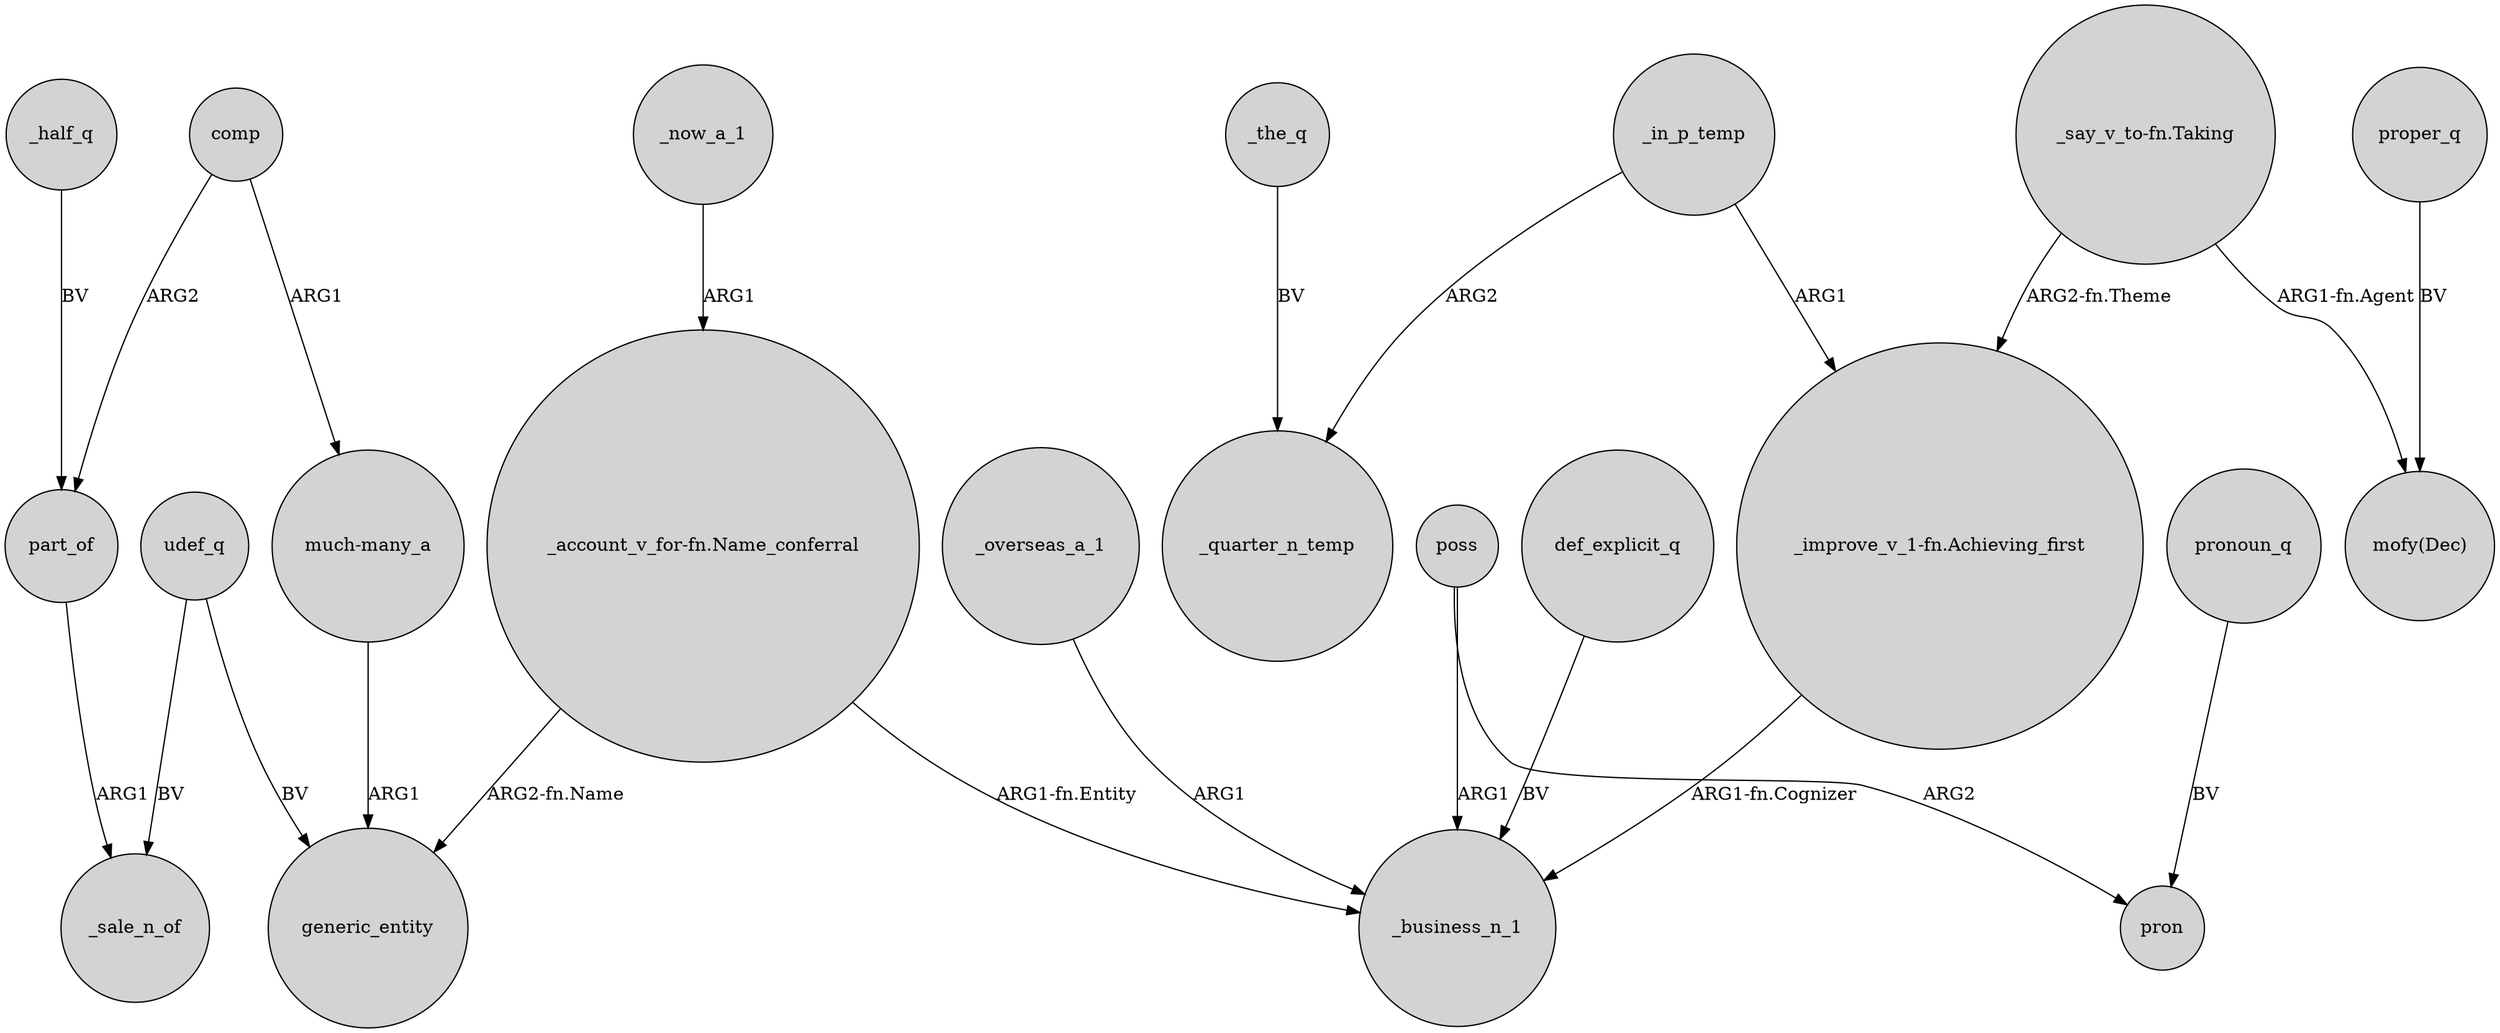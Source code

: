 digraph {
	node [shape=circle style=filled]
	def_explicit_q -> _business_n_1 [label=BV]
	part_of -> _sale_n_of [label=ARG1]
	"_account_v_for-fn.Name_conferral" -> _business_n_1 [label="ARG1-fn.Entity"]
	_in_p_temp -> _quarter_n_temp [label=ARG2]
	"_account_v_for-fn.Name_conferral" -> generic_entity [label="ARG2-fn.Name"]
	poss -> _business_n_1 [label=ARG1]
	"_say_v_to-fn.Taking" -> "mofy(Dec)" [label="ARG1-fn.Agent"]
	_now_a_1 -> "_account_v_for-fn.Name_conferral" [label=ARG1]
	_the_q -> _quarter_n_temp [label=BV]
	udef_q -> _sale_n_of [label=BV]
	udef_q -> generic_entity [label=BV]
	_overseas_a_1 -> _business_n_1 [label=ARG1]
	comp -> part_of [label=ARG2]
	pronoun_q -> pron [label=BV]
	proper_q -> "mofy(Dec)" [label=BV]
	comp -> "much-many_a" [label=ARG1]
	poss -> pron [label=ARG2]
	"_say_v_to-fn.Taking" -> "_improve_v_1-fn.Achieving_first" [label="ARG2-fn.Theme"]
	"much-many_a" -> generic_entity [label=ARG1]
	_half_q -> part_of [label=BV]
	_in_p_temp -> "_improve_v_1-fn.Achieving_first" [label=ARG1]
	"_improve_v_1-fn.Achieving_first" -> _business_n_1 [label="ARG1-fn.Cognizer"]
}
